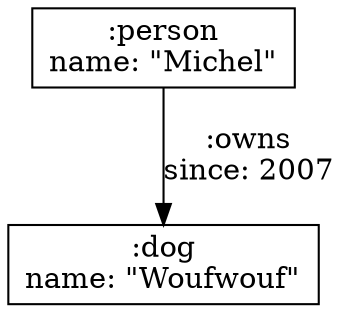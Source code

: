 digraph {
  node [shape="rectangle"]

  n1 [label=":person\nname: \"Michel\""]
  n2 [label=":dog\nname: \"Woufwouf\""]
  n1 -> n2 [label=":owns\nsince: 2007"]
}